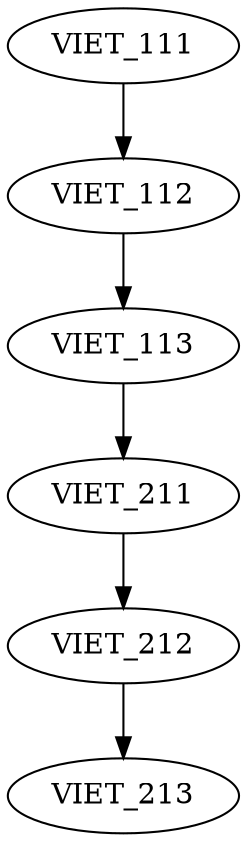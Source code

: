 digraph G {
    edge [color=black];
    VIET_111 -> VIET_112;
    edge [color=black];
    VIET_112 -> VIET_113;
    edge [color=black];
    VIET_113 -> VIET_211;
    edge [color=black];
    VIET_211 -> VIET_212;
    edge [color=black];
    VIET_212 -> VIET_213;
}
